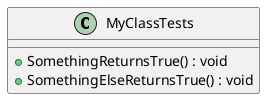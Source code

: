 @startuml
class MyClassTests {
    + SomethingReturnsTrue() : void
    + SomethingElseReturnsTrue() : void
}
@enduml
